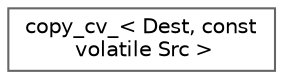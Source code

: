 digraph "Graphical Class Hierarchy"
{
 // LATEX_PDF_SIZE
  bgcolor="transparent";
  edge [fontname=Helvetica,fontsize=10,labelfontname=Helvetica,labelfontsize=10];
  node [fontname=Helvetica,fontsize=10,shape=box,height=0.2,width=0.4];
  rankdir="LR";
  Node0 [id="Node000000",label="copy_cv_\< Dest, const\l volatile Src \>",height=0.2,width=0.4,color="grey40", fillcolor="white", style="filled",URL="$structcopy__cv___3_01_dest_00_01const_01volatile_01_src_01_4.html",tooltip=" "];
}
